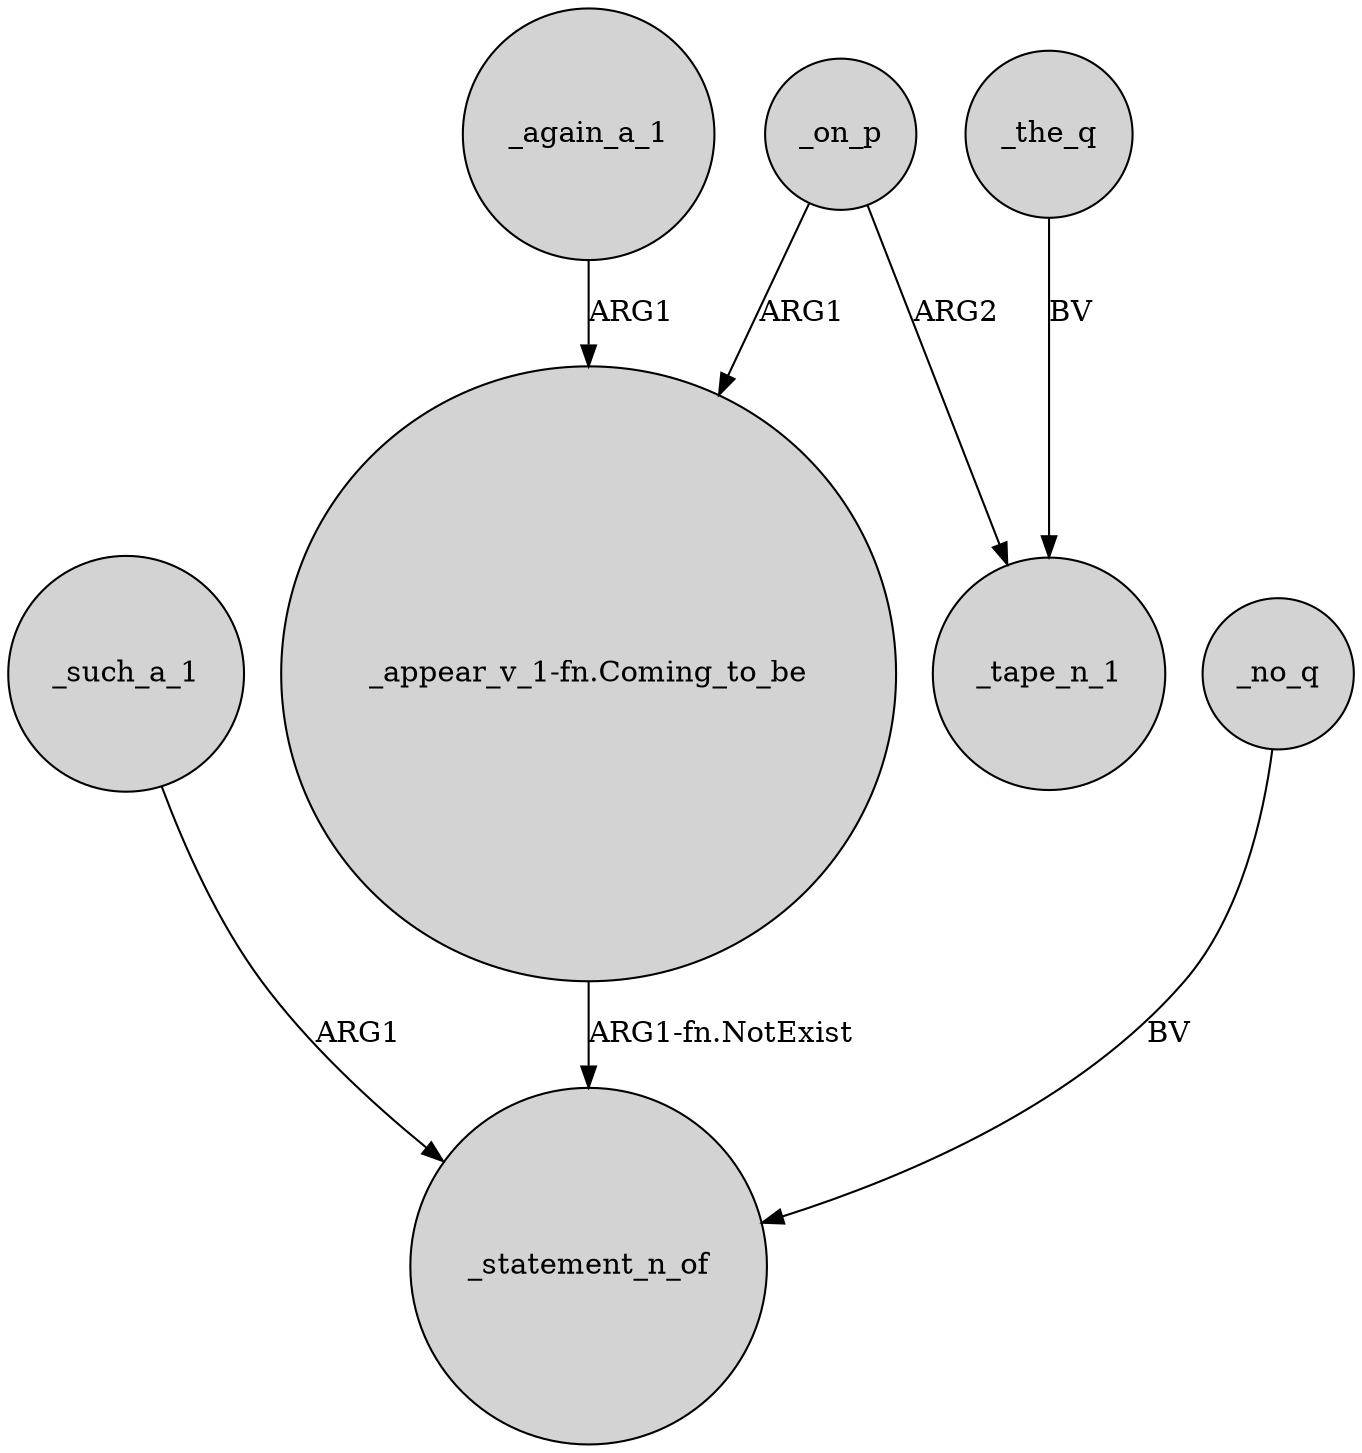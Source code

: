digraph {
	node [shape=circle style=filled]
	_such_a_1 -> _statement_n_of [label=ARG1]
	_again_a_1 -> "_appear_v_1-fn.Coming_to_be" [label=ARG1]
	_no_q -> _statement_n_of [label=BV]
	"_appear_v_1-fn.Coming_to_be" -> _statement_n_of [label="ARG1-fn.NotExist"]
	_on_p -> _tape_n_1 [label=ARG2]
	_on_p -> "_appear_v_1-fn.Coming_to_be" [label=ARG1]
	_the_q -> _tape_n_1 [label=BV]
}
